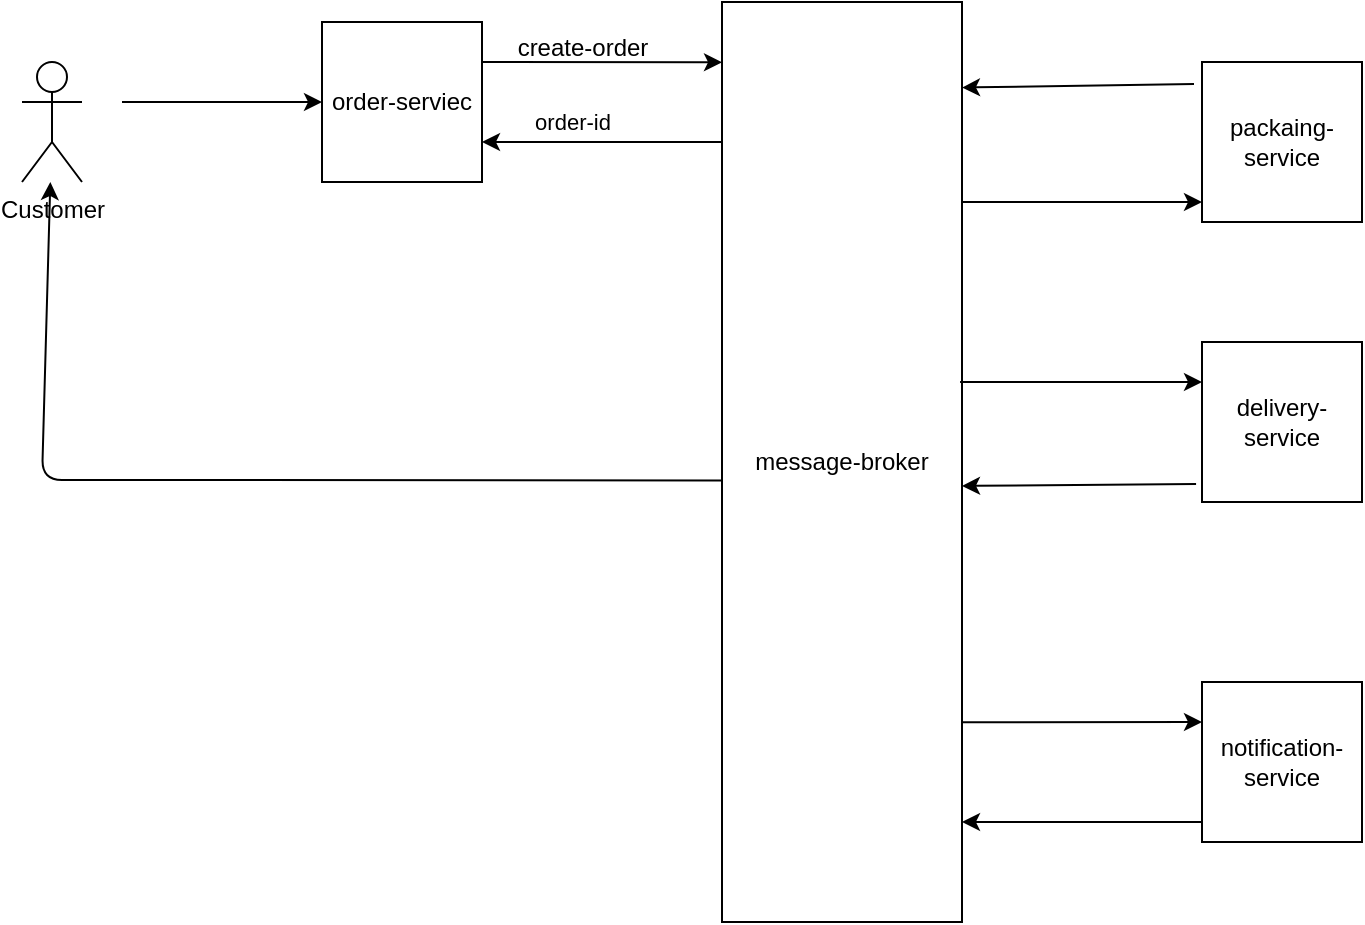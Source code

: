 <mxfile>
    <diagram name="Page-1" id="4UMP4Y6CClmuQf2rIJ2r">
        <mxGraphModel dx="788" dy="617" grid="1" gridSize="10" guides="1" tooltips="1" connect="1" arrows="1" fold="1" page="1" pageScale="1" pageWidth="850" pageHeight="1100" math="0" shadow="0">
            <root>
                <mxCell id="0"/>
                <mxCell id="1" parent="0"/>
                <mxCell id="gvCItJDWQXn4-QA9SiaZ-11" value="" style="endArrow=classic;html=1;rounded=0;entryX=0;entryY=0.109;entryDx=0;entryDy=0;entryPerimeter=0;" parent="1" edge="1">
                    <mxGeometry width="50" height="50" relative="1" as="geometry">
                        <mxPoint x="380" y="110" as="sourcePoint"/>
                        <mxPoint x="260" y="110" as="targetPoint"/>
                    </mxGeometry>
                </mxCell>
                <mxCell id="gvCItJDWQXn4-QA9SiaZ-13" value="order-id" style="edgeLabel;html=1;align=center;verticalAlign=middle;resizable=0;points=[];" parent="gvCItJDWQXn4-QA9SiaZ-11" vertex="1" connectable="0">
                    <mxGeometry x="0.25" y="-3" relative="1" as="geometry">
                        <mxPoint y="-7" as="offset"/>
                    </mxGeometry>
                </mxCell>
                <mxCell id="gvCItJDWQXn4-QA9SiaZ-1" value="order-serviec" style="whiteSpace=wrap;html=1;aspect=fixed;" parent="1" vertex="1">
                    <mxGeometry x="180" y="50" width="80" height="80" as="geometry"/>
                </mxCell>
                <mxCell id="gvCItJDWQXn4-QA9SiaZ-3" value="message-broker" style="rounded=0;whiteSpace=wrap;html=1;" parent="1" vertex="1">
                    <mxGeometry x="380" y="40" width="120" height="460" as="geometry"/>
                </mxCell>
                <mxCell id="gvCItJDWQXn4-QA9SiaZ-4" value="packaing-service" style="whiteSpace=wrap;html=1;aspect=fixed;" parent="1" vertex="1">
                    <mxGeometry x="620" y="70" width="80" height="80" as="geometry"/>
                </mxCell>
                <mxCell id="gvCItJDWQXn4-QA9SiaZ-5" value="notification-service" style="whiteSpace=wrap;html=1;aspect=fixed;" parent="1" vertex="1">
                    <mxGeometry x="620" y="380" width="80" height="80" as="geometry"/>
                </mxCell>
                <mxCell id="gvCItJDWQXn4-QA9SiaZ-6" value="delivery-service" style="whiteSpace=wrap;html=1;aspect=fixed;" parent="1" vertex="1">
                    <mxGeometry x="620" y="210" width="80" height="80" as="geometry"/>
                </mxCell>
                <mxCell id="gvCItJDWQXn4-QA9SiaZ-8" value="" style="endArrow=classic;html=1;rounded=0;entryX=0;entryY=0.109;entryDx=0;entryDy=0;entryPerimeter=0;" parent="1" edge="1">
                    <mxGeometry width="50" height="50" relative="1" as="geometry">
                        <mxPoint x="260" y="70" as="sourcePoint"/>
                        <mxPoint x="380" y="70.14" as="targetPoint"/>
                    </mxGeometry>
                </mxCell>
                <mxCell id="gvCItJDWQXn4-QA9SiaZ-9" value="" style="endArrow=classic;html=1;rounded=0;entryX=0;entryY=0.109;entryDx=0;entryDy=0;entryPerimeter=0;" parent="1" edge="1">
                    <mxGeometry width="50" height="50" relative="1" as="geometry">
                        <mxPoint x="500" y="140" as="sourcePoint"/>
                        <mxPoint x="620" y="140" as="targetPoint"/>
                    </mxGeometry>
                </mxCell>
                <mxCell id="gvCItJDWQXn4-QA9SiaZ-10" value="" style="endArrow=classic;html=1;rounded=0;entryX=0;entryY=0.25;entryDx=0;entryDy=0;entryPerimeter=0;exitX=0.992;exitY=0.413;exitDx=0;exitDy=0;exitPerimeter=0;" parent="1" source="gvCItJDWQXn4-QA9SiaZ-3" target="gvCItJDWQXn4-QA9SiaZ-6" edge="1">
                    <mxGeometry width="50" height="50" relative="1" as="geometry">
                        <mxPoint x="500" y="310" as="sourcePoint"/>
                        <mxPoint x="620" y="310" as="targetPoint"/>
                        <Array as="points"/>
                    </mxGeometry>
                </mxCell>
                <mxCell id="gvCItJDWQXn4-QA9SiaZ-12" value="create-order" style="text;html=1;align=center;verticalAlign=middle;resizable=0;points=[];autosize=1;strokeColor=none;fillColor=none;" parent="1" vertex="1">
                    <mxGeometry x="265" y="48" width="90" height="30" as="geometry"/>
                </mxCell>
                <mxCell id="2" value="" style="endArrow=classic;html=1;exitX=1;exitY=0.783;exitDx=0;exitDy=0;exitPerimeter=0;" parent="1" source="gvCItJDWQXn4-QA9SiaZ-3" edge="1">
                    <mxGeometry width="50" height="50" relative="1" as="geometry">
                        <mxPoint x="497" y="406" as="sourcePoint"/>
                        <mxPoint x="620" y="400" as="targetPoint"/>
                        <Array as="points"/>
                    </mxGeometry>
                </mxCell>
                <mxCell id="4" value="" style="endArrow=classic;html=1;exitX=1;exitY=0.826;exitDx=0;exitDy=0;entryX=0;entryY=0.5;entryDx=0;entryDy=0;exitPerimeter=0;" parent="1" edge="1">
                    <mxGeometry width="50" height="50" relative="1" as="geometry">
                        <mxPoint x="620" y="450" as="sourcePoint"/>
                        <mxPoint x="500" y="450" as="targetPoint"/>
                    </mxGeometry>
                </mxCell>
                <mxCell id="6" value="" style="endArrow=classic;html=1;entryX=1;entryY=0.526;entryDx=0;entryDy=0;entryPerimeter=0;exitX=-0.037;exitY=0.888;exitDx=0;exitDy=0;exitPerimeter=0;" parent="1" edge="1" target="gvCItJDWQXn4-QA9SiaZ-3" source="gvCItJDWQXn4-QA9SiaZ-6">
                    <mxGeometry width="50" height="50" relative="1" as="geometry">
                        <mxPoint x="610" y="282" as="sourcePoint"/>
                        <mxPoint x="500" y="330" as="targetPoint"/>
                        <Array as="points"/>
                    </mxGeometry>
                </mxCell>
                <mxCell id="7" value="" style="endArrow=classic;html=1;exitX=-0.05;exitY=0.138;exitDx=0;exitDy=0;exitPerimeter=0;entryX=1;entryY=0.093;entryDx=0;entryDy=0;entryPerimeter=0;" parent="1" source="gvCItJDWQXn4-QA9SiaZ-4" target="gvCItJDWQXn4-QA9SiaZ-3" edge="1">
                    <mxGeometry width="50" height="50" relative="1" as="geometry">
                        <mxPoint x="550" y="210" as="sourcePoint"/>
                        <mxPoint x="510" y="100" as="targetPoint"/>
                    </mxGeometry>
                </mxCell>
                <mxCell id="8" value="Customer" style="shape=umlActor;verticalLabelPosition=bottom;verticalAlign=top;html=1;outlineConnect=0;" parent="1" vertex="1">
                    <mxGeometry x="30" y="70" width="30" height="60" as="geometry"/>
                </mxCell>
                <mxCell id="9" value="" style="endArrow=classic;html=1;entryX=0;entryY=0.5;entryDx=0;entryDy=0;" parent="1" target="gvCItJDWQXn4-QA9SiaZ-1" edge="1">
                    <mxGeometry width="50" height="50" relative="1" as="geometry">
                        <mxPoint x="80" y="90" as="sourcePoint"/>
                        <mxPoint x="140" y="70" as="targetPoint"/>
                    </mxGeometry>
                </mxCell>
                <mxCell id="11" value="" style="endArrow=classic;html=1;exitX=0;exitY=0.52;exitDx=0;exitDy=0;exitPerimeter=0;" parent="1" source="gvCItJDWQXn4-QA9SiaZ-3" target="8" edge="1">
                    <mxGeometry width="50" height="50" relative="1" as="geometry">
                        <mxPoint x="150" y="180" as="sourcePoint"/>
                        <mxPoint x="30" y="150" as="targetPoint"/>
                        <Array as="points">
                            <mxPoint x="40" y="279"/>
                        </Array>
                    </mxGeometry>
                </mxCell>
            </root>
        </mxGraphModel>
    </diagram>
</mxfile>